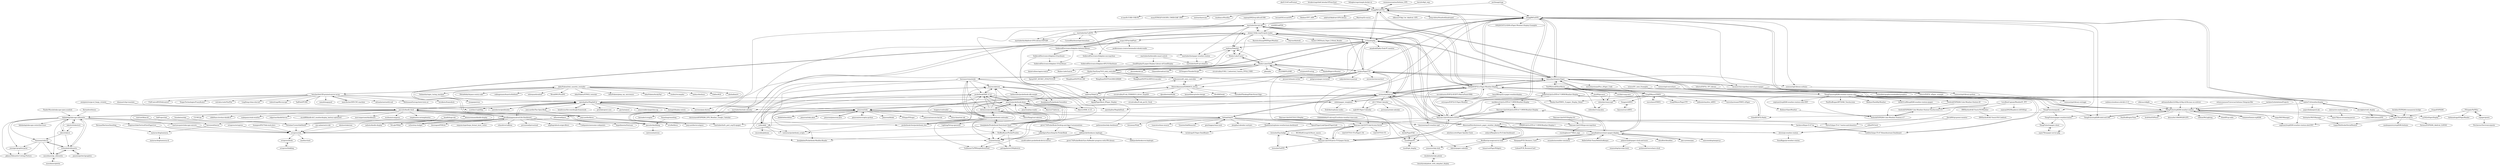 digraph G {
"moononournation/Arduino_GFX" -> "ZinggJM/GxEPD2" ["e"=1]
"octopress/octopress" -> "octopress/ink" ["e"=1]
"martymcguire/inkscape-unicorn" -> "octopress/ink" ["e"=1]
"nopnop2002/esp-idf-ssd1306" -> "martinberlin/cale-idf" ["e"=1]
"ZinggJM/GxEPD2" -> "ZinggJM/GxEPD"
"ZinggJM/GxEPD2" -> "G6EJD/ESP32-e-Paper-Weather-Display"
"ZinggJM/GxEPD2" -> "waveshareteam/e-Paper"
"ZinggJM/GxEPD2" -> "olikraus/U8g2_for_Adafruit_GFX" ["e"=1]
"ZinggJM/GxEPD2" -> "peng-zhihui/StanfordQuadruped" ["e"=1]
"ZinggJM/GxEPD2" -> "vroland/epdiy"
"ZinggJM/GxEPD2" -> "st-one/X-CUBE-USB-PD" ["e"=1]
"ZinggJM/GxEPD2" -> "wuxx/STM32F103C8T6_CMSIS-DAP_SWO" ["e"=1]
"ZinggJM/GxEPD2" -> "meirm/sharecam" ["e"=1]
"ZinggJM/GxEPD2" -> "imablanco/Parallax" ["e"=1]
"ZinggJM/GxEPD2" -> "sidoh/epaper_templates"
"ZinggJM/GxEPD2" -> "lovyan03/LovyanGFX" ["e"=1]
"ZinggJM/GxEPD2" -> "Bodmer/TFT_eSPI" ["e"=1]
"ZinggJM/GxEPD2" -> "moononournation/Arduino_GFX" ["e"=1]
"ZinggJM/GxEPD2" -> "adafruit/Adafruit-GFX-Library" ["e"=1]
"pascalw/dashbling" -> "pascalw/kindle-dash"
"pascalw/dashbling" -> "metricio/metricio" ["e"=1]
"pimoroni/inky" -> "pimoroni/inky-phat"
"pimoroni/inky" -> "fatihak/InkyPi"
"pimoroni/inky" -> "neauoire/inky-hole"
"pimoroni/inky" -> "pimoroni/pimoroni-pico" ["e"=1]
"pimoroni/inky" -> "aceinnolab/Inkycal"
"pimoroni/inky" -> "pimoroni/enviroplus-python" ["e"=1]
"pimoroni/inky" -> "pimoroni/blinkt" ["e"=1]
"pimoroni/inky" -> "PiSugar/PiSugar" ["e"=1]
"pimoroni/inky" -> "NicholasCLewis/InkShield"
"pimoroni/inky" -> "pimoroni/unicorn-hat-hd" ["e"=1]
"pimoroni/inky" -> "ofZach/inkSpace" ["e"=1]
"pimoroni/inky" -> "fablabnbg/inkscape-silhouette"
"pimoroni/inky" -> "octopress/ink"
"pimoroni/inky" -> "fetus-hina/stat.ink" ["e"=1]
"pimoroni/inky" -> "hbldh/hitherdither" ["e"=1]
"lewisxhe/GxEPD" -> "lewisxhe/Esp-badge"
"Xinyuan-LilyGO/TTGO-T-Display" -> "Xinyuan-LilyGO/T5-Ink-Screen-Series" ["e"=1]
"Xinyuan-LilyGO/TTGO-T-Display" -> "Xinyuan-LilyGO/LilyGo-T5-Epaper-Series" ["e"=1]
"aweijnitz/recipe-el_fuego_viviente" -> "pascalw/kindle-dash" ["e"=1]
"joukos/PaperTTY" -> "GregDMeyer/IT8951"
"joukos/PaperTTY" -> "picnoir/ultimate-writer" ["e"=1]
"joukos/PaperTTY" -> "aceinnolab/Inkycal"
"joukos/PaperTTY" -> "PetteriAimonen/ED060SC4_driver"
"joukos/PaperTTY" -> "soonuse/epd-library-python"
"joukos/PaperTTY" -> "vroland/epdiy"
"joukos/PaperTTY" -> "zerowriter/zerowriter1" ["e"=1]
"joukos/PaperTTY" -> "Modos-Labs/Glider"
"joukos/PaperTTY" -> "waveshareteam/e-Paper"
"joukos/PaperTTY" -> "ZinggJM/GxEPD"
"joukos/PaperTTY" -> "borzunov/remoteink"
"joukos/PaperTTY" -> "pielgrzym/paper-terminal"
"joukos/PaperTTY" -> "unkyulee/micro-journal" ["e"=1]
"joukos/PaperTTY" -> "julbouln/ice40_eink_controller"
"joukos/PaperTTY" -> "atomic14/diy-esp32-epub-reader"
"pimoroni/enviroplus-python" -> "pimoroni/inky" ["e"=1]
"PetteriAimonen/ED060SC4_driver" -> "julbouln/ice40_eink_controller"
"PetteriAimonen/ED060SC4_driver" -> "zephray/NekoCal"
"PetteriAimonen/ED060SC4_driver" -> "Oliv4945/eink"
"PetteriAimonen/ED060SC4_driver" -> "circuitvalley/E-ink_ED060SC4_driver_msp430"
"PetteriAimonen/ED060SC4_driver" -> "ThreadedThinking/EInk-Street-Sign"
"PetteriAimonen/ED060SC4_driver" -> "dqydj/PaperBack_EPaper_Display"
"PetteriAimonen/ED060SC4_driver" -> "djmuhlestein/fx2lib" ["e"=1]
"PetteriAimonen/ED060SC4_driver" -> "kennethlimcp/oshw-design"
"reZach/my-budget" -> "davidhampgonsalves/Life-Dashboard" ["e"=1]
"G6EJD/ESP32-e-Paper-Weather-Display" -> "ZinggJM/GxEPD2"
"G6EJD/ESP32-e-Paper-Weather-Display" -> "ZinggJM/GxEPD"
"G6EJD/ESP32-e-Paper-Weather-Display" -> "sidoh/epaper_templates"
"G6EJD/ESP32-e-Paper-Weather-Display" -> "vroland/epdiy"
"G6EJD/ESP32-e-Paper-Weather-Display" -> "waveshareteam/e-Paper"
"G6EJD/ESP32-e-Paper-Weather-Display" -> "Xinyuan-LilyGO/LilyGo-EPD47"
"G6EJD/ESP32-e-Paper-Weather-Display" -> "henri98/esp32-e-paper-weatherdisplay"
"G6EJD/ESP32-e-Paper-Weather-Display" -> "ThingPulse/esp8266-weather-station"
"G6EJD/ESP32-e-Paper-Weather-Display" -> "Edzelf/ESP32-Radio" ["e"=1]
"G6EJD/ESP32-e-Paper-Weather-Display" -> "ThingPulse/esp8266-weather-station-color"
"G6EJD/ESP32-e-Paper-Weather-Display" -> "lmarzen/esp32-weather-epd" ["e"=1]
"G6EJD/ESP32-e-Paper-Weather-Display" -> "martinberlin/cale-idf"
"G6EJD/ESP32-e-Paper-Weather-Display" -> "aceinnolab/Inkycal"
"G6EJD/ESP32-e-Paper-Weather-Display" -> "mrcodetastic/ESP32-HUB75-MatrixPanel-DMA" ["e"=1]
"G6EJD/ESP32-e-Paper-Weather-Display" -> "DzikuVx/LilyGo-EPD-4-7-OWM-Weather-Display"
"waveshareteam/e-Paper" -> "ZinggJM/GxEPD2"
"waveshareteam/e-Paper" -> "ZinggJM/GxEPD"
"waveshareteam/e-Paper" -> "aceinnolab/Inkycal"
"waveshareteam/e-Paper" -> "G6EJD/ESP32-e-Paper-Weather-Display"
"waveshareteam/e-Paper" -> "mcauser/micropython-waveshare-epaper" ["e"=1]
"waveshareteam/e-Paper" -> "mendhak/waveshare-epaper-display"
"waveshareteam/e-Paper" -> "TomWhitwell/SlowMovie"
"waveshareteam/e-Paper" -> "GregDMeyer/IT8951"
"waveshareteam/e-Paper" -> "vroland/epdiy"
"waveshareteam/e-Paper" -> "waveshareteam/Pico_ePaper_Code" ["e"=1]
"waveshareteam/e-Paper" -> "soonuse/epd-library-python"
"waveshareteam/e-Paper" -> "soonuse/epd-library-arduino"
"waveshareteam/e-Paper" -> "joukos/PaperTTY"
"waveshareteam/e-Paper" -> "loboris/ESP32_ePaper_example"
"waveshareteam/e-Paper" -> "caemor/epd-waveshare"
"mendhak/waveshare-epaper-display" -> "AbnormalDistributions/e_paper_weather_display"
"mendhak/waveshare-epaper-display" -> "BenRoe/rpi-magicmirror-eink"
"mendhak/waveshare-epaper-display" -> "waveshareteam/e-Paper"
"mendhak/waveshare-epaper-display" -> "aceinnolab/Inkycal"
"mendhak/waveshare-epaper-display" -> "txoof/PaperPi"
"mendhak/waveshare-epaper-display" -> "samsonmking/epaper.js"
"mendhak/waveshare-epaper-display" -> "Hanqaqa/PCB_Business_Card"
"mendhak/waveshare-epaper-display" -> "pskowronek/epaper-clock-and-more"
"mendhak/waveshare-epaper-display" -> "exuanbo/assembler-simulator" ["e"=1]
"mendhak/waveshare-epaper-display" -> "HelloGitHub-Team/HelloZooKeeper" ["e"=1]
"mendhak/waveshare-epaper-display" -> "denoflow/denoflow"
"mendhak/waveshare-epaper-display" -> "jam-systems/jam" ["e"=1]
"neauoire/inky-hole" -> "doublehelix/inky-pihole"
"davidhampgonsalves/Life-Dashboard" -> "pascalw/kindle-dash"
"davidhampgonsalves/Life-Dashboard" -> "pascalw/dashbling"
"davidhampgonsalves/Life-Dashboard" -> "speedyg0nz/MagInkCal"
"davidhampgonsalves/Life-Dashboard" -> "rberenguel/PiWrite"
"davidhampgonsalves/Life-Dashboard" -> "reZach/my-budget" ["e"=1]
"davidhampgonsalves/Life-Dashboard" -> "sequoia-hope/large_format_laser_cutter" ["e"=1]
"davidhampgonsalves/Life-Dashboard" -> "NiLuJe/FBInk" ["e"=1]
"davidhampgonsalves/Life-Dashboard" -> "rehacktive/caffeine" ["e"=1]
"davidhampgonsalves/Life-Dashboard" -> "havenweb/haven"
"davidhampgonsalves/Life-Dashboard" -> "privastead/privastead" ["e"=1]
"davidhampgonsalves/Life-Dashboard" -> "mig4ng/ublock-origin-filters" ["e"=1]
"davidhampgonsalves/Life-Dashboard" -> "Codepoints/awesome-codepoints" ["e"=1]
"davidhampgonsalves/Life-Dashboard" -> "Impedimenta/Suitcase" ["e"=1]
"dennwc/inkview" -> "pocketbook/SDK_6.3.0"
"dennwc/inkview" -> "Skeeve/SDK_6.3.0"
"dennwc/inkview" -> "ezdiy/pbjb"
"dennwc/inkview" -> "JuanJakobo/Pocketbook-Texteditor"
"dennwc/inkview" -> "kotborealis/pocketbook-sdk-sample"
"pocketbook/SDK_6.3.0" -> "Skeeve/SDK_6.3.0"
"pocketbook/SDK_6.3.0" -> "pmartin/pocketbook-demo"
"pocketbook/SDK_6.3.0" -> "JuanJakobo/Pocketbook-Miniflux-Reader"
"pocketbook/SDK_6.3.0" -> "orontee/taranis"
"pocketbook/SDK_6.3.0" -> "pocketbook-free/pocketbook_free"
"pocketbook/SDK_6.3.0" -> "dennwc/inkview"
"aceinnolab/Inkycal" -> "speedyg0nz/MagInkCal"
"aceinnolab/Inkycal" -> "waveshareteam/e-Paper"
"aceinnolab/Inkycal" -> "fatihak/InkyPi"
"aceinnolab/Inkycal" -> "txoof/PaperPi"
"aceinnolab/Inkycal" -> "joukos/PaperTTY"
"aceinnolab/Inkycal" -> "BenRoe/rpi-magicmirror-eink"
"aceinnolab/Inkycal" -> "zli117/EInk-Calendar"
"aceinnolab/Inkycal" -> "G6EJD/ESP32-e-Paper-Weather-Display"
"aceinnolab/Inkycal" -> "pimoroni/inky"
"aceinnolab/Inkycal" -> "mendhak/waveshare-epaper-display"
"aceinnolab/Inkycal" -> "speedyg0nz/MagInkDash"
"aceinnolab/Inkycal" -> "vroland/epdiy"
"aceinnolab/Inkycal" -> "sidoh/epaper_templates"
"aceinnolab/Inkycal" -> "AbnormalDistributions/e_paper_weather_display"
"aceinnolab/Inkycal" -> "mgfcf/E-Paper-Calendar"
"soonuse/epd-library-python" -> "soonuse/epd-library-wiringpi"
"BenRoe/rpi-magicmirror-eink" -> "lemariva/ePaperWidgets"
"BenRoe/rpi-magicmirror-eink" -> "dabch/epaper-calendar"
"BenRoe/rpi-magicmirror-eink" -> "neauoire/inky-hole"
"mcauser/micropython-waveshare-epaper" -> "waveshareteam/e-Paper" ["e"=1]
"mcauser/micropython-waveshare-epaper" -> "loboris/ESP32_ePaper_example" ["e"=1]
"mcauser/micropython-waveshare-epaper" -> "soonuse/epd-library-python" ["e"=1]
"henri98/esp32-e-paper-weatherdisplay" -> "cetrespeo/ESP32-E-Paper-Weather"
"larryli/u8g2_wqy" -> "ZinggJM/GxEPD2" ["e"=1]
"soonuse/epd-library-arduino" -> "soonuse/epd-library-wiringpi"
"sidoh/epaper_templates" -> "fredrike/esphome-nodes" ["e"=1]
"sidoh/epaper_templates" -> "G6EJD/ESP32-e-Paper-Weather-Display"
"sidoh/epaper_templates" -> "martinberlin/eink-calendar"
"zli117/EInk-Calendar" -> "mgfcf/E-Paper-Calendar"
"zli117/EInk-Calendar" -> "dabch/epaper-calendar"
"zli117/EInk-Calendar" -> "javierpena/eink-calendar"
"waveshare/IT8951" -> "GregDMeyer/IT8951"
"pskowronek/epaper-clock-and-more" -> "prehensile/waveshare-clock"
"pskowronek/epaper-clock-and-more" -> "emanueleg/rpi-eink-clock"
"ThingPulse/espaper-weatherstation" -> "ThingPulse/espaper-client"
"ThingPulse/espaper-weatherstation" -> "squix78/espaper-server-php"
"lewisxhe/Esp-badge" -> "lewisxhe/GxEPD"
"lewisxhe/Esp-badge" -> "Xinyuan-LilyGO/LilyGo-T5-Epaper-Series"
"lewisxhe/Esp-badge" -> "Xinyuan-LilyGO/T5-Ink-Screen-Series"
"Xinyuan-LilyGO/T5-Ink-Screen-Series" -> "Xinyuan-LilyGO/LilyGo-T5-Epaper-Series"
"Xinyuan-LilyGO/T5-Ink-Screen-Series" -> "lewisxhe/Esp-badge"
"Xinyuan-LilyGO/T5-Ink-Screen-Series" -> "LilyGO/TTGO-T5"
"Xinyuan-LilyGO/T5-Ink-Screen-Series" -> "LilyGO/TTGO-T5-ePaper1.54"
"fowlerk/ESP8266-Color-Weather-Station-Touchscreen-v15" -> "fowlerk/ESP8266-Color-Weather-Station-v17"
"fowlerk/ESP8266-Color-Weather-Station-v17" -> "fowlerk/ESP8266-Color-Weather-Station-Touchscreen-v15"
"octopress/ink" -> "octopress/feeds"
"octopress/ink" -> "imathis/clash"
"caemor/epd-waveshare" -> "embedded-graphics/embedded-graphics" ["e"=1]
"squix78/espaper-server-php" -> "ThingPulse/espaper-client"
"ThingPulse/espaper-client" -> "squix78/espaper-server-php"
"HermanMartinus/bearblog" -> "mataroa-blog/mataroa" ["e"=1]
"vroland/epdiy" -> "Xinyuan-LilyGO/LilyGo-EPD47"
"vroland/epdiy" -> "atomic14/diy-esp32-epub-reader"
"vroland/epdiy" -> "G6EJD/ESP32-e-Paper-Weather-Display"
"vroland/epdiy" -> "ZinggJM/GxEPD"
"vroland/epdiy" -> "Hanley-Yao/Zynq7010_eink_controller"
"vroland/epdiy" -> "ZinggJM/GxEPD2"
"vroland/epdiy" -> "martinberlin/cale-idf"
"vroland/epdiy" -> "PetteriAimonen/ED060SC4_driver"
"vroland/epdiy" -> "zephray/NekoCal"
"vroland/epdiy" -> "zephray/NekoInk"
"vroland/epdiy" -> "Modos-Labs/Glider"
"vroland/epdiy" -> "amadeok/Epdiy-Eink-PC-monitor"
"vroland/epdiy" -> "aceinnolab/Inkycal"
"vroland/epdiy" -> "waveshareteam/e-Paper"
"vroland/epdiy" -> "joukos/PaperTTY"
"mataroa-blog/mataroa" -> "mataroa-blog/mataroa-cli"
"GregDMeyer/IT8951" -> "waveshare/IT8951"
"GregDMeyer/IT8951" -> "Seagate/it8951"
"GregDMeyer/IT8951" -> "robweber/omni-epd"
"GregDMeyer/IT8951" -> "Hanley-Yao/IT8951_E-paper_Display_Demo"
"GregDMeyer/IT8951" -> "GregDMeyer/PaperTTY"
"GregDMeyer/IT8951" -> "julbouln/tinydrm_it8951"
"GregDMeyer/IT8951" -> "waveshareteam/IT8951-ePaper"
"TomWhitwell/SlowMovie" -> "robweber/omni-epd"
"TomWhitwell/SlowMovie" -> "jezs00/pycasso"
"TomWhitwell/SlowMovie" -> "robweber/vsmp-plus"
"TomWhitwell/SlowMovie" -> "GregDMeyer/IT8951"
"TomWhitwell/SlowMovie" -> "rec0de/vsmp-zero"
"TomWhitwell/SlowMovie" -> "waveshareteam/e-Paper"
"joeycastillo/The-Open-Book" -> "joeycastillo/libros" ["e"=1]
"huangwei9527/Ink-wash-docs" -> "octopress/ink" ["e"=1]
"haimgel/display-switch" -> "speedyg0nz/MagInkCal" ["e"=1]
"Mair/esp32-course" -> "martinberlin/cale-idf" ["e"=1]
"martinberlin/cale-idf" -> "martinberlin/CalEPD"
"martinberlin/cale-idf" -> "martinberlin/epaper-weather-station"
"martinberlin/cale-idf" -> "martinberlin/eink-calendar"
"martinberlin/cale-idf" -> "martinberlin/lv_port_esp32-epaper"
"martinberlin/cale-idf" -> "loboris/ESP32_ePaper_example"
"martinberlin/cale-idf" -> "zephray/NekoInk"
"martinberlin/cale-idf" -> "martinberlin/Adafruit-GFX-Library-ESP-IDF"
"martinberlin/cale-idf" -> "atomic14/diy-esp32-epub-reader"
"ezdiy/pbjb" -> "dennwc/inkview"
"ezdiy/pbjb" -> "pocketbook/SDK_6.3.0"
"ezdiy/pbjb" -> "orontee/taranis"
"ezdiy/pbjb" -> "Loriowar/pocketbook_scripts"
"ezdiy/pbjb" -> "imustafin/pbdoom"
"borzunov/remoteink" -> "pmartin/pocketbook-demo"
"borzunov/remoteink" -> "dennwc/inkview"
"borzunov/remoteink" -> "orontee/taranis"
"borzunov/remoteink" -> "blchinezu/pocketbook-coolreader"
"borzunov/remoteink" -> "Loriowar/pocketbook_scripts"
"borzunov/remoteink" -> "pocketbook-free/pocketbook_free"
"borzunov/remoteink" -> "pocketbook/SDK_6.3.0"
"borzunov/remoteink" -> "blchinezu/pocketbook-sdk"
"borzunov/remoteink" -> "ezdiy/pbjb"
"JuanJakobo/Pocketbook-Nextcloud-Client" -> "dennwc/inkview"
"JuanJakobo/Pocketbook-Nextcloud-Client" -> "pmartin/pocketbook-demo"
"JuanJakobo/Pocketbook-Nextcloud-Client" -> "pocketbook/SDK_6.3.0"
"JuanJakobo/Pocketbook-Nextcloud-Client" -> "blchinezu/pocketbook-sdk"
"JuanJakobo/Pocketbook-Nextcloud-Client" -> "orontee/taranis"
"JuanJakobo/Pocketbook-Nextcloud-Client" -> "blchinezu/pocketbook-coolreader"
"JuanJakobo/Pocketbook-Nextcloud-Client" -> "SteffenBauer/PocketPuzzles"
"JuanJakobo/Pocketbook-Nextcloud-Client" -> "Loriowar/pocketbook_scripts"
"JuanJakobo/Pocketbook-Nextcloud-Client" -> "mikedigriz/Syncthing-for-PocketBook"
"David00/rpi-power-monitor" -> "elewin/pi-weather-station" ["e"=1]
"David00/rpi-power-monitor" -> "AbnormalDistributions/e_paper_weather_display" ["e"=1]
"akof1314/CoolFormat" -> "ZinggJM/GxEPD2" ["e"=1]
"inkcut/inkcut" -> "fablabnbg/inkscape-silhouette"
"inkcut/inkcut" -> "vishnubob/silhouette"
"inkcut/inkcut" -> "Timmmm/robocut"
"AbnormalDistributions/e_paper_weather_display" -> "mendhak/waveshare-epaper-display"
"AbnormalDistributions/e_paper_weather_display" -> "alexthescott/ePaper-Spotify-Clock"
"AbnormalDistributions/e_paper_weather_display" -> "zoharsf/Raspberry-Pi-E-Ink-Dashboard"
"AbnormalDistributions/e_paper_weather_display" -> "elewin/pi-weather-station"
"AbnormalDistributions/e_paper_weather_display" -> "aceinnolab/Inkycal"
"AbnormalDistributions/e_paper_weather_display" -> "BenRoe/rpi-magicmirror-eink"
"SteffenBauer/PocketPuzzles" -> "orontee/taranis"
"SteffenBauer/PocketPuzzles" -> "gottagofaster236/pbtetris"
"SteffenBauer/PocketPuzzles" -> "JuanJakobo/Pocketbook-Miniflux-Reader"
"SteffenBauer/PocketPuzzles" -> "pmartin/pocketbook-demo"
"beckdac/ESP8266-transparent-bridge" -> "squix78/esp8266-projects" ["e"=1]
"elewin/pi-weather-station" -> "SeanRiggs/pi-weather-station"
"elewin/pi-weather-station" -> "AbnormalDistributions/e_paper_weather_display"
"martinberlin/eink-calendar" -> "doctormord/ESP8266_EPD_Weather_Google_Calendar"
"martinberlin/CalEPD" -> "martinberlin/cale-idf"
"martinberlin/CalEPD" -> "martinberlin/Adafruit-GFX-Library-ESP-IDF"
"martinberlin/CalEPD" -> "martinberlin/lv_port_esp32-epaper"
"martinberlin/CalEPD" -> "martinberlin/epaper-weather-station"
"martinberlin/CalEPD" -> "CursedHardware/epd-datasheet" ["e"=1]
"knadh/hugo-ink" -> "NicholasCLewis/InkShield" ["e"=1]
"knadh/hugo-ink" -> "octopress/ink" ["e"=1]
"Xinyuan-LilyGO/LilyGo-T5-Epaper-Series" -> "Xinyuan-LilyGO/T5-Ink-Screen-Series"
"Xinyuan-LilyGO/LilyGo-T5-Epaper-Series" -> "lewisxhe/Esp-badge"
"Xinyuan-LilyGO/LilyGo-T5-Epaper-Series" -> "Xinyuan-LilyGO/LilyGo-EPD47"
"Xinyuan-LilyGO/LilyGo-T5-Epaper-Series" -> "Xinyuan-LilyGO/LilyGo-EPD-4-7-OWM-Weather-Display"
"Xinyuan-LilyGO/LilyGo-T5-Epaper-Series" -> "lewisxhe/GxEPD"
"dennisreimann/kindle-display" -> "naltatis/kindle-display"
"SolderedElectronics/Inkplate-6-hardware" -> "SolderedElectronics/Inkplate-Arduino-library"
"SolderedElectronics/Inkplate-6-hardware" -> "SolderedElectronics/Inkplate-10-hardware"
"SolderedElectronics/Inkplate-6-hardware" -> "dqydj/PaperBack_EPaper_Display"
"tardate/LittleArduinoProjects" -> "ThingPulse/esp8266-weather-station" ["e"=1]
"SolderedElectronics/Inkplate-Arduino-library" -> "SolderedElectronics/Inkplate-6-hardware"
"SolderedElectronics/Inkplate-Arduino-library" -> "SolderedElectronics/Inkplate-micropython"
"SolderedElectronics/Inkplate-Arduino-library" -> "turgu1/EPub-InkPlate"
"SolderedElectronics/Inkplate-Arduino-library" -> "SolderedElectronics/Inkplate-10-hardware"
"NicholasCLewis/InkShield" -> "octopress/ink"
"SolderedElectronics/Inkplate-micropython" -> "SolderedElectronics/Inkplate-6PLUS-Hardware"
"Eddddddddy/E-ink-esp32-arduino-weather-time-note" -> "Xinyuan-LilyGO/T5-Ink-Screen-Series" ["e"=1]
"HWHardsoft/AZ-Touch-Pi0-Weather" -> "HWHardsoft/AZ-Touch-Pi0-Codelock"
"vishnubob/silhouette" -> "mossblaser/py_silhouette"
"vishnubob/silhouette" -> "Timmmm/robocut"
"vishnubob/silhouette" -> "pmonta/gerber2graphtec"
"vishnubob/silhouette" -> "fablabnbg/inkscape-silhouette"
"mossblaser/plottie" -> "mossblaser/py_silhouette"
"Seagate/it8951" -> "faassen/rust-it8951"
"Bodmer/OpenWeather" -> "fowlerk/ESP8266-Color-Weather-Station-v17" ["e"=1]
"octopress/linkblog" -> "octopress/feeds"
"octopress/feeds" -> "octopress/linkblog"
"rand-net/khan-dl" -> "havenweb/haven" ["e"=1]
"jam-systems/jam" -> "mendhak/waveshare-epaper-display" ["e"=1]
"foundation/inky" -> "NicholasCLewis/InkShield" ["e"=1]
"pimoroni/pimoroni-pico" -> "pimoroni/inky" ["e"=1]
"InkProject/ink" -> "NicholasCLewis/InkShield" ["e"=1]
"ofZach/inkSpace" -> "NicholasCLewis/InkShield" ["e"=1]
"ofZach/inkSpace" -> "octopress/ink" ["e"=1]
"nodemcu/nodemcu-devkit-v1.0" -> "ThingPulse/esp8266-weather-station" ["e"=1]
"txoof/epd_display" -> "txoof/PaperPi"
"0xdanelia/regex_turing_machine" -> "lynnpepin/reso"
"HelloGitHub-Team/HelloZooKeeper" -> "mendhak/waveshare-epaper-display" ["e"=1]
"pascalw/kindle-dash" -> "pascalw/dashbling"
"pascalw/kindle-dash" -> "davidhampgonsalves/Life-Dashboard"
"pascalw/kindle-dash" -> "speedyg0nz/MagInkCal"
"pascalw/kindle-dash" -> "sibbl/hass-lovelace-kindle-4" ["e"=1]
"pascalw/kindle-dash" -> "havenweb/haven"
"pascalw/kindle-dash" -> "makepanic/eink-weather"
"pascalw/kindle-dash" -> "edgartaor/kindleServer"
"pascalw/kindle-dash" -> "nicoh88/kindle-kt3_weatherdisplay_battery-optimized" ["e"=1]
"pascalw/kindle-dash" -> "aceinnolab/Inkycal"
"pascalw/kindle-dash" -> "meri-imperiumi/dashboard"
"pascalw/kindle-dash" -> "eschluntz/compress" ["e"=1]
"pascalw/kindle-dash" -> "simplenetes-io/simplenetes" ["e"=1]
"pascalw/kindle-dash" -> "dennisreimann/kindle-display"
"pascalw/kindle-dash" -> "NiLuJe/FBInk" ["e"=1]
"pascalw/kindle-dash" -> "CZ-NIC/pz" ["e"=1]
"PiSupply/PaPiRus" -> "repaper/gratis"
"PiSupply/PaPiRus" -> "kirkmadraga/EPaperReader"
"PiSupply/PaPiRus" -> "yy502/ePaperDisplay"
"olikraus/u8glib" -> "ThingPulse/esp8266-weather-station" ["e"=1]
"breakstring/eInkCalendarOfToxicSoul" -> "ZinggJM/GxEPD2" ["e"=1]
"squix78/esp8266-projects" -> "ThingPulse/esp8266-weather-station-color"
"squix78/esp8266-projects" -> "ThingPulse/esp8266-weather-station"
"squix78/esp8266-projects" -> "tzapu/WebSocketSerialMonitor"
"squix78/esp8266-projects" -> "neptune2/esp8266-weather-station-oled-DST"
"squix78/esp8266-projects" -> "sandeepmistry/esp8266-Arduino" ["e"=1]
"squix78/esp8266-projects" -> "Sermus/ESP8266_Adafruit_ILI9341" ["e"=1]
"felixgborrego/simple-docker-ui" -> "ZinggJM/GxEPD2" ["e"=1]
"PanderMusubi/inkscape-open-symbols" -> "fablabnbg/inkscape-silhouette" ["e"=1]
"dekuNukem/bob_cassette_rewinder" -> "dekuNukem/STM32_tutorials" ["e"=1]
"dekuNukem/bob_cassette_rewinder" -> "dekuNukem/pimp_my_microwave"
"dekuNukem/bob_cassette_rewinder" -> "dekuNukem/duckyPad" ["e"=1]
"dekuNukem/bob_cassette_rewinder" -> "bencbartlett/3D-printed-mirror-array"
"dekuNukem/bob_cassette_rewinder" -> "nuvious/pam-duress" ["e"=1]
"dekuNukem/bob_cassette_rewinder" -> "rexdex/recompiler" ["e"=1]
"dekuNukem/bob_cassette_rewinder" -> "haileys/doslinux" ["e"=1]
"dekuNukem/bob_cassette_rewinder" -> "Zekfoo/AGZ" ["e"=1]
"dekuNukem/bob_cassette_rewinder" -> "alexhallam/tv" ["e"=1]
"dekuNukem/bob_cassette_rewinder" -> "H4ckd4ddy/bypass-sentry-safe" ["e"=1]
"dekuNukem/bob_cassette_rewinder" -> "robhagemans/hoard-of-bitfonts" ["e"=1]
"dekuNukem/bob_cassette_rewinder" -> "whitequark/unfork" ["e"=1]
"dekuNukem/bob_cassette_rewinder" -> "speedyg0nz/MagInkCal"
"dekuNukem/bob_cassette_rewinder" -> "Wren6991/PicoDVI" ["e"=1]
"dekuNukem/bob_cassette_rewinder" -> "0xdanelia/regex_turing_machine"
"turgu1/EPub-InkPlate" -> "atomic14/diy-esp32-epub-reader"
"turgu1/EPub-InkPlate" -> "SolderedElectronics/Inkplate-Arduino-library"
"turgu1/EPub-InkPlate" -> "jackbrennan-creator/minimalist-ebook-reader"
"turgu1/EPub-InkPlate" -> "SolderedElectronics/Inkplate-micropython"
"Xinyuan-LilyGO/LilyGo-EPD47" -> "Xinyuan-LilyGO/LilyGo-EPD-4-7-OWM-Weather-Display"
"Xinyuan-LilyGO/LilyGo-EPD47" -> "Xinyuan-LilyGO/LilyGo-T5-Epaper-Series"
"Xinyuan-LilyGO/LilyGo-EPD47" -> "vroland/epdiy"
"Xinyuan-LilyGO/LilyGo-EPD47" -> "markbirss/LilyGo-EPD-4-7-OWM-Weather-Display"
"Xinyuan-LilyGO/LilyGo-EPD47" -> "DzikuVx/LilyGo-EPD-4-7-OWM-Weather-Display"
"Xinyuan-LilyGO/LilyGo-EPD47" -> "xlyric/Lilygo-T5-4.7-meteo-and-domoticz-"
"Xinyuan-LilyGO/LilyGo-EPD47" -> "G6EJD/LilyGo-EPD-4-7-OWM-Weather-Display-1"
"Xinyuan-LilyGO/LilyGo-EPD47" -> "Xinyuan-LilyGO/lilygo-micropython"
"Xinyuan-LilyGO/LilyGo-EPD47" -> "martinberlin/lv_port_esp32-epaper"
"Xinyuan-LilyGO/LilyGo-EPD47" -> "hacksics/lilygo-t5-47-ha"
"Xinyuan-LilyGO/LilyGo-EPD47" -> "atomic14/diy-esp32-epub-reader"
"Xinyuan-LilyGO/LilyGo-EPD47" -> "G6EJD/ESP32-e-Paper-Weather-Display"
"Xinyuan-LilyGO/LilyGo-EPD47" -> "ZinggJM/GxEPD"
"Xinyuan-LilyGO/LilyGo-EPD47" -> "martinberlin/cale-idf"
"Xinyuan-LilyGO/LilyGo-EPD47" -> "Xinyuan-LilyGO/T5-Ink-Screen-Series"
"maxvfischer/DIY-CNC-machine" -> "bencbartlett/3D-printed-mirror-array" ["e"=1]
"havenweb/haven" -> "mataroa-blog/mataroa"
"hacksics/lilygo-t5-47-ha" -> "CybDis/Lilygo-T5-47-HomeAssistant-Dashboard"
"n0bel/PiClock" -> "elewin/pi-weather-station" ["e"=1]
"zephray/NekoInk" -> "Modos-Labs/Caster"
"zephray/NekoInk" -> "martinberlin/epaper-weather-station"
"zephray/NekoInk" -> "martinberlin/H-spi-adapters"
"Xinyuan-LilyGO/LilyGo-EPD-4-7-OWM-Weather-Display" -> "markbirss/LilyGo-EPD-4-7-OWM-Weather-Display"
"Xinyuan-LilyGO/LilyGo-EPD-4-7-OWM-Weather-Display" -> "Xinyuan-LilyGO/LilyGo-EPD47"
"DzikuVx/LilyGo-EPD-4-7-OWM-Weather-Display" -> "CybDis/Lilygo-T5-47-HomeAssistant-Dashboard"
"DzikuVx/LilyGo-EPD-4-7-OWM-Weather-Display" -> "xlyric/Lilygo-T5-4.7-meteo-and-domoticz-"
"DzikuVx/LilyGo-EPD-4-7-OWM-Weather-Display" -> "markbirss/LilyGo-EPD-4-7-OWM-Weather-Display"
"Timmmm/robocut" -> "mossblaser/py_silhouette"
"Timmmm/robocut" -> "vishnubob/silhouette"
"Timmmm/robocut" -> "pklaus/Silhouette-Cutting-Plotters"
"Timmmm/robocut" -> "jnweiger/graphtecprint"
"blchinezu/pocketbook-coolreader" -> "blchinezu/pocketbook-sdk"
"blchinezu/pocketbook-coolreader" -> "pmartin/pocketbook-demo"
"blchinezu/pocketbook-coolreader" -> "Lighting/Setup-openwith"
"blchinezu/pocketbook-coolreader" -> "pocketbook-free/pocketbook_free"
"blchinezu/pocketbook-coolreader" -> "borzunov/remoteink"
"blchinezu/pocketbook-coolreader" -> "SteffenBauer/PocketPuzzles"
"blchinezu/pocketbook-coolreader" -> "JuanJakobo/Pocketbook-Nextcloud-Client"
"blchinezu/pocketbook-coolreader" -> "ezdiy/pbjb"
"blchinezu/pocketbook-coolreader" -> "dennwc/inkview"
"blchinezu/pocketbook-coolreader" -> "pocketbook/SDK_6.3.0"
"blchinezu/pocketbook-coolreader" -> "GuillaumeTz/PBSimpleNewsFeed"
"markbirss/LilyGo-EPD-4-7-OWM-Weather-Display" -> "Xinyuan-LilyGO/LilyGo-EPD-4-7-OWM-Weather-Display"
"robweber/omni-epd" -> "robweber/vsmp-plus"
"faassen/rust-it8951" -> "Seagate/it8951"
"jnweiger/graphtecprint" -> "pklaus/Silhouette-Cutting-Plotters"
"bencbartlett/3D-printed-mirror-array" -> "maxvfischer/DIY-CNC-machine" ["e"=1]
"bencbartlett/3D-printed-mirror-array" -> "dekuNukem/bob_cassette_rewinder"
"bencbartlett/3D-printed-mirror-array" -> "adrianlarion/useful-sed" ["e"=1]
"bencbartlett/3D-printed-mirror-array" -> "speedyg0nz/MagInkCal"
"bencbartlett/3D-printed-mirror-array" -> "joewdavies/geoblender" ["e"=1]
"bencbartlett/3D-printed-mirror-array" -> "BoltzmannEntropy/interviews.ai" ["e"=1]
"bencbartlett/3D-printed-mirror-array" -> "brickbots/framedeck" ["e"=1]
"bencbartlett/3D-printed-mirror-array" -> "FullControlXYZ/fullcontrol" ["e"=1]
"bencbartlett/3D-printed-mirror-array" -> "scottbez1/splitflap" ["e"=1]
"bencbartlett/3D-printed-mirror-array" -> "TengerTechnologies/Fuzzyficator" ["e"=1]
"bencbartlett/3D-printed-mirror-array" -> "red-data-tools/YouPlot" ["e"=1]
"bencbartlett/3D-printed-mirror-array" -> "LingDong-/shan-shui-inf" ["e"=1]
"bencbartlett/3D-printed-mirror-array" -> "tobetz/LegoMicroscope" ["e"=1]
"bencbartlett/3D-printed-mirror-array" -> "TadPath/PUMA" ["e"=1]
"bencbartlett/3D-printed-mirror-array" -> "samyk/magspoof" ["e"=1]
"Modos-Labs/Glider" -> "Modos-Labs/Caster"
"Modos-Labs/Glider" -> "vroland/epdiy"
"Modos-Labs/Glider" -> "joukos/PaperTTY"
"Modos-Labs/Glider" -> "Hanley-Yao/Zynq7010_eink_controller"
"Modos-Labs/Glider" -> "piku/piku" ["e"=1]
"Modos-Labs/Glider" -> "PiLiDAR/PiLiDAR" ["e"=1]
"Modos-Labs/Glider" -> "zephray/NekoInk"
"Modos-Labs/Glider" -> "ericjenott/Evertop" ["e"=1]
"Modos-Labs/Glider" -> "Modos-Labs/Lancer"
"Modos-Labs/Glider" -> "RamboRogers/rfhunter" ["e"=1]
"Modos-Labs/Glider" -> "alessiodm/drl-zh" ["e"=1]
"Modos-Labs/Glider" -> "Glimesh/broadcast-box" ["e"=1]
"Modos-Labs/Glider" -> "EEVengers/ThunderScope" ["e"=1]
"Modos-Labs/Glider" -> "circuitvalley/USB_C_Industrial_Camera_FPGA_USB3" ["e"=1]
"Modos-Labs/Glider" -> "julbouln/ice40_eink_controller"
"lmarzen/esp32-weather-epd" -> "G6EJD/ESP32-e-Paper-Weather-Display" ["e"=1]
"Hanqaqa/PCB_Business_Card" -> "Loboat/PCB_BusinessCard"
"Hanley-Yao/Zynq7010_eink_controller" -> "Spray0/SP_DEVKIT_ZYNQ7010-20" ["e"=1]
"Hanley-Yao/Zynq7010_eink_controller" -> "zephray/NekoInk"
"Hanley-Yao/Zynq7010_eink_controller" -> "vroland/epdiy"
"Hanley-Yao/Zynq7010_eink_controller" -> "Hanley-Yao/IT8951_E-paper_Display_Demo"
"Hanley-Yao/Zynq7010_eink_controller" -> "julbouln/ice40_eink_controller"
"Hanley-Yao/Zynq7010_eink_controller" -> "WangXuan95/FPGA-CAN" ["e"=1]
"Hanley-Yao/Zynq7010_eink_controller" -> "WangXuan95/FPGA-DDR-SDRAM" ["e"=1]
"Hanley-Yao/Zynq7010_eink_controller" -> "WangXuan95/FPGA-MPEG2-encoder" ["e"=1]
"wemos/D1_mini_Examples" -> "ThingPulse/esp8266-weather-station-color" ["e"=1]
"hendricius/the-sourdough-framework" -> "speedyg0nz/MagInkCal" ["e"=1]
"joeycastillo/libros" -> "nvts8a/libros"
"joeycastillo/libros" -> "joeycastillo/circuitpyui"
"joeycastillo/libros" -> "atomic14/diy-esp32-epub-reader"
"inkstitch/inkstitch" -> "inkcut/inkcut" ["e"=1]
"inkstitch/inkstitch" -> "fablabnbg/inkscape-silhouette" ["e"=1]
"homieiot/homie-esp8266" -> "ThingPulse/esp8266-weather-station" ["e"=1]
"ThingPulse/esp8266-oled-ssd1306" -> "ThingPulse/esp8266-weather-station" ["e"=1]
"one-aalam/astro-ink" -> "octopress/ink" ["e"=1]
"atomic14/diy-esp32-epub-reader" -> "turgu1/EPub-InkPlate"
"atomic14/diy-esp32-epub-reader" -> "martinberlin/lv_port_esp32-epaper"
"atomic14/diy-esp32-epub-reader" -> "martinberlin/cale-idf"
"atomic14/diy-esp32-epub-reader" -> "vroland/epdiy"
"atomic14/diy-esp32-epub-reader" -> "Sarah-C/M5Stack_Paper_E-Book_Reader" ["e"=1]
"atomic14/diy-esp32-epub-reader" -> "joeycastillo/libros"
"atomic14/diy-esp32-epub-reader" -> "Xinyuan-LilyGO/LilyGo-EPD47"
"atomic14/diy-esp32-epub-reader" -> "Bastelschlumpf/M5PaperWeather" ["e"=1]
"atomic14/diy-esp32-epub-reader" -> "Dejvino/lilybook"
"atomic14/diy-esp32-epub-reader" -> "Modos-Labs/Caster"
"atomic14/diy-esp32-epub-reader" -> "zephray/NekoInk"
"speedyg0nz/MagInkCal" -> "aceinnolab/Inkycal"
"speedyg0nz/MagInkCal" -> "speedyg0nz/MagInkDash"
"speedyg0nz/MagInkCal" -> "pascalw/kindle-dash"
"speedyg0nz/MagInkCal" -> "davidhampgonsalves/Life-Dashboard"
"speedyg0nz/MagInkCal" -> "hendricius/the-sourdough-framework" ["e"=1]
"speedyg0nz/MagInkCal" -> "nuvious/pam-duress" ["e"=1]
"speedyg0nz/MagInkCal" -> "pimoroni/inky"
"speedyg0nz/MagInkCal" -> "joeycastillo/The-Open-Book" ["e"=1]
"speedyg0nz/MagInkCal" -> "joewdavies/geoblender" ["e"=1]
"speedyg0nz/MagInkCal" -> "Modos-Labs/Glider"
"speedyg0nz/MagInkCal" -> "scottbez1/splitflap" ["e"=1]
"speedyg0nz/MagInkCal" -> "gristlabs/grist-core" ["e"=1]
"speedyg0nz/MagInkCal" -> "haimgel/display-switch" ["e"=1]
"speedyg0nz/MagInkCal" -> "jpochyla/psst" ["e"=1]
"speedyg0nz/MagInkCal" -> "jonaswinkler/paperless-ng" ["e"=1]
"ThingPulse/esp8266-weather-station" -> "ThingPulse/esp8266-weather-station-color"
"ThingPulse/esp8266-weather-station" -> "ThingPulse/esp8266-oled-ssd1306" ["e"=1]
"ThingPulse/esp8266-weather-station" -> "squix78/esp8266-projects"
"ThingPulse/esp8266-weather-station" -> "neptune2/esp8266-weather-station-oled-DST"
"ThingPulse/esp8266-weather-station" -> "homieiot/homie-esp8266" ["e"=1]
"ThingPulse/esp8266-weather-station" -> "squix78/json-streaming-parser"
"ThingPulse/esp8266-weather-station" -> "tzapu/WiFiManager" ["e"=1]
"ThingPulse/esp8266-weather-station" -> "G6EJD/ESP32-e-Paper-Weather-Display"
"ThingPulse/esp8266-weather-station" -> "PaulStoffregen/Time" ["e"=1]
"ThingPulse/esp8266-weather-station" -> "4refr0nt/ESPlorer" ["e"=1]
"ThingPulse/esp8266-weather-station" -> "kitesurfer1404/WS2812FX" ["e"=1]
"ThingPulse/esp8266-weather-station" -> "toblum/McLighting" ["e"=1]
"ThingPulse/esp8266-weather-station" -> "Edzelf/ESP32-Radio" ["e"=1]
"ThingPulse/esp8266-weather-station" -> "ThingPulse/espaper-weatherstation"
"ThingPulse/esp8266-weather-station" -> "Edzelf/Esp-radio" ["e"=1]
"Xinyuan-LilyGO/lilygo-micropython" -> "russhughes/st7789s3_mpy" ["e"=1]
"Xinyuan-LilyGO/lilygo-micropython" -> "Xinyuan-LilyGO/LilyGo-EPD-4-7-OWM-Weather-Display"
"blchinezu/pocketbook-sdk" -> "pmartin/pocketbook-demo"
"blchinezu/pocketbook-sdk" -> "OliverHaag/rust-inkview"
"blchinezu/pocketbook-sdk" -> "dennwc/inkview"
"blchinezu/pocketbook-sdk" -> "blchinezu/pocketbook-coolreader"
"blchinezu/pocketbook-sdk" -> "pocketbook-free/pocketbook_free"
"blchinezu/pocketbook-sdk" -> "pocketbook/SDK_6.3.0"
"WCHSoftGroup/ch34xser_macos" -> "Xinyuan-LilyGO/LilyGo-T5-Epaper-Series"
"CybDis/Lilygo-T5-47-HomeAssistant-Dashboard" -> "hacksics/lilygo-t5-47-ha"
"CybDis/Lilygo-T5-47-HomeAssistant-Dashboard" -> "DzikuVx/LilyGo-EPD-4-7-OWM-Weather-Display"
"Modos-Labs/Caster" -> "zephray/NekoInk"
"Modos-Labs/Caster" -> "Modos-Labs/Glider"
"Modos-Labs/Caster" -> "Modos-Labs/Lancer"
"txoof/PaperPi" -> "txoof/epd_display"
"kwardynski/pihole_with_inkyphat_display" -> "doublehelix/inky-pihole"
"doublehelix/inky-pihole" -> "kwardynski/pihole_with_inkyphat_display"
"OpenEPaperLink/OpenEPaperLink" -> "vroland/epdiy" ["e"=1]
"Smashing/smashing" -> "pascalw/dashbling" ["e"=1]
"elanmart/cbp-translate" -> "pascalw/kindle-dash" ["e"=1]
"Xinyuan-LilyGO/T-Display-S3" -> "Xinyuan-LilyGO/lilygo-micropython" ["e"=1]
"javl/image2cpp" -> "ZinggJM/GxEPD" ["e"=1]
"javl/image2cpp" -> "ZinggJM/GxEPD2" ["e"=1]
"jezs00/pycasso" -> "robweber/omni-epd"
"davidgfnet/wifi_display" -> "andrei7c4/weatherdisplay"
"davidgfnet/wifi_display" -> "yy502/ePaperDisplay"
"davidgfnet/wifi_display" -> "sabas1080/LibraryEPD"
"Madelena/esphome-weatherman-dashboard" -> "techdregs/E-Paper-DashBoard" ["e"=1]
"kentaylor/WiFiManager" -> "tzapu/WebSocketSerialMonitor" ["e"=1]
"martinberlin/epaper-weather-station" -> "martinberlin/H-spi-adapters"
"GoodDisplay/E-paper-Display-Library-of-GoodDisplay" -> "daniel-zilinec/agora-watch"
"zephray/NekoCal" -> "PetteriAimonen/ED060SC4_driver"
"zephray/NekoCal" -> "dqydj/PaperBack_EPaper_Display"
"zephray/NekoCal" -> "julbouln/ice40_eink_controller"
"kotborealis/pocketbook-sdk-sample" -> "JuanJakobo/Pocketbook-Texteditor"
"andrei7c4/weatherdisplay" -> "davidgfnet/wifi_display"
"andrei7c4/weatherdisplay" -> "ThingPulse/esp8266-weather-station-color"
"andrei7c4/weatherdisplay" -> "ZinggJM/GxEPD"
"andrei7c4/weatherdisplay" -> "ThingPulse/esp8266-weather-station"
"andrei7c4/weatherdisplay" -> "paperdink/paperd.ink"
"adrianmihalko/ch340g-ch34g-ch34x-mac-os-x-driver" -> "ThingPulse/esp8266-weather-station" ["e"=1]
"skishore/inkstone" -> "octopress/ink" ["e"=1]
"witnessmenow/Universal-Arduino-Telegram-Bot" -> "ThingPulse/esp8266-weather-station" ["e"=1]
"ckilb/pocketbooksync.koplugin" -> "jjrrw174/PocketBook-Desktop-and-App-Customizations"
"ckilb/pocketbooksync.koplugin" -> "orontee/taranis"
"ckilb/pocketbooksync.koplugin" -> "ckilb/pocketbookcover.koplugin"
"ckilb/pocketbooksync.koplugin" -> "zisoft/calibre-pocketbook-device-driver"
"ckilb/pocketbooksync.koplugin" -> "jjrrw174/PocketBook-Sync-KoReader-progress-with-PB-Library"
"jjrrw174/PocketBook-Desktop-and-App-Customizations" -> "ckilb/pocketbooksync.koplugin"
"jjrrw174/PocketBook-Desktop-and-App-Customizations" -> "mikedigriz/Syncthing-for-PocketBook"
"pmartin/pocketbook-demo" -> "blchinezu/pocketbook-sdk"
"pmartin/pocketbook-demo" -> "pocketbook/SDK_6.3.0"
"pmartin/pocketbook-demo" -> "orontee/taranis"
"pmartin/pocketbook-demo" -> "dennwc/inkview"
"pmartin/pocketbook-demo" -> "Loriowar/pocketbook_scripts"
"pmartin/pocketbook-demo" -> "Skeeve/SDK_6.3.0"
"pmartin/pocketbook-demo" -> "pmartin/plop-reader"
"pmartin/pocketbook-demo" -> "JuanJakobo/Pocketbook-Miniflux-Reader"
"pmartin/pocketbook-demo" -> "SteffenBauer/PocketPuzzles"
"pmartin/pocketbook-demo" -> "Alastor27/pbterm"
"orontee/taranis" -> "gottagofaster236/pbtetris"
"orontee/taranis" -> "GuillaumeTz/PBSimpleNewsFeed"
"buggins/coolreader" -> "koreader/crengine"
"buggins/coolreader" -> "blchinezu/pocketbook-coolreader"
"martinberlin/bistable-smart-switch" -> "martinberlin/H-spi-adapters"
"martinberlin/bistable-smart-switch" -> "GoodDisplay/E-paper-Display-Library-of-GoodDisplay"
"ThingPulse/esp8266-weather-station-color" -> "ThingPulse/esp8266-weather-station"
"ThingPulse/esp8266-weather-station-color" -> "squix78/esp8266-projects"
"ThingPulse/esp8266-weather-station-color" -> "Bodmer/OpenWeather" ["e"=1]
"ThingPulse/esp8266-weather-station-color" -> "neptune2/esp8266-weather-station-oled-DST"
"ThingPulse/esp8266-weather-station-color" -> "fowlerk/ESP8266-Color-Weather-Station-v8"
"ThingPulse/esp8266-weather-station-color" -> "neptune2/esp8266-weather-station-color-DST"
"ThingPulse/esp8266-weather-station-color" -> "PaulStoffregen/XPT2046_Touchscreen" ["e"=1]
"ThingPulse/esp8266-weather-station-color" -> "ThingPulse/minigrafx"
"ThingPulse/esp8266-weather-station-color" -> "Bodmer/DarkSkyWeather" ["e"=1]
"ThingPulse/esp8266-weather-station-color" -> "fowlerk/ESP8266-Color-Weather-Station-v17"
"ThingPulse/esp8266-weather-station-color" -> "G6EJD/ESP32-e-Paper-Weather-Display"
"ThingPulse/esp8266-weather-station-color" -> "ThingPulse/esp8266-oled-ssd1306" ["e"=1]
"ThingPulse/esp8266-weather-station-color" -> "andrei7c4/weatherdisplay"
"ThingPulse/esp8266-weather-station-color" -> "fowlerk/ESP8266-Color-Weather-Station-Touchscreen-v15"
"ThingPulse/esp8266-weather-station-color" -> "duck531a98/esp8266-weather-station-epaper" ["e"=1]
"xingstarx/InkeVerticalViewPagerLive" -> "octopress/ink" ["e"=1]
"LoveBootCaptain/WeatherPi_TFT" -> "HWHardsoft/AZ-Touch-Pi0-Weather"
"LoveBootCaptain/WeatherPi_TFT" -> "fowlerk/ESP8266-Color-Weather-Station-Touchscreen-v15"
"LoveBootCaptain/WeatherPi_TFT" -> "nopnop2002/Raspberry-ili9340spi"
"pmonta/gerber2graphtec" -> "vishnubob/silhouette"
"repaper/gratis" -> "PiSupply/PaPiRus"
"repaper/gratis" -> "Percheron-Electronics/gratis"
"fowlerk/ESP8266-Color-Weather-Station-v8" -> "fowlerk/ESP8266-Color-Weather-Station-Touchscreen-v15"
"fowlerk/ESP8266-Color-Weather-Station-v8" -> "fowlerk/ESP8266-Color-Weather-Station-v17"
"mikedigriz/Syncthing-for-PocketBook" -> "GuillaumeTz/PBSimpleNewsFeed"
"PiLiDAR/PiLiDAR" -> "Modos-Labs/Glider" ["e"=1]
"fatihak/InkyPi" -> "txoof/PaperPi"
"fatihak/InkyPi" -> "pimoroni/inky"
"fatihak/InkyPi" -> "aceinnolab/Inkycal"
"fatihak/InkyPi" -> "jaeheonshim/inky-dashboard" ["e"=1]
"fatihak/InkyPi" -> "AbnormalDistributions/e_paper_weather_display"
"fatihak/InkyPi" -> "dylski/PaperPiAI"
"fatihak/InkyPi" -> "techdregs/E-Paper-DashBoard"
"fatihak/InkyPi" -> "tlstommy/PiInk"
"fatihak/InkyPi" -> "OpenEPaperLink/OpenEPaperLink" ["e"=1]
"fatihak/InkyPi" -> "tuanchris/dune-weaver"
"fatihak/InkyPi" -> "Tymotex/InkMemories"
"fatihak/InkyPi" -> "geerlingguy/mini-rack" ["e"=1]
"fatihak/InkyPi" -> "alexpfau/calendar-card-pro" ["e"=1]
"fatihak/InkyPi" -> "Madelena/esphome-weatherman-dashboard" ["e"=1]
"fatihak/InkyPi" -> "lmarzen/esp32-weather-epd" ["e"=1]
"tttapa/ESP8266" -> "squix78/esp8266-projects" ["e"=1]
"ashtf8/EinkPDA" -> "atomic14/diy-esp32-epub-reader" ["e"=1]
"interactive-matter/aJson" -> "squix78/json-streaming-parser" ["e"=1]
"circuitvalley/E-ink_ED060SC4_driver_msp430" -> "circuitvalley/E-ink_pic32_Clock"
"julbouln/ice40_eink_controller" -> "PetteriAimonen/ED060SC4_driver"
"geerlingguy/mini-rack" -> "fatihak/InkyPi" ["e"=1]
"loboris/ESP32_TFT_library" -> "loboris/ESP32_ePaper_example" ["e"=1]
"ZinggJM/GxEPD" -> "ZinggJM/GxEPD2"
"ZinggJM/GxEPD" -> "G6EJD/ESP32-e-Paper-Weather-Display"
"ZinggJM/GxEPD" -> "loboris/ESP32_ePaper_example"
"ZinggJM/GxEPD" -> "waveshareteam/e-Paper"
"ZinggJM/GxEPD" -> "soonuse/epd-library-arduino"
"ZinggJM/GxEPD" -> "vroland/epdiy"
"ZinggJM/GxEPD" -> "Xinyuan-LilyGO/LilyGo-EPD47"
"ZinggJM/GxEPD" -> "martinberlin/cale-idf"
"ZinggJM/GxEPD" -> "mcauser/micropython-waveshare-epaper" ["e"=1]
"ZinggJM/GxEPD" -> "Xinyuan-LilyGO/LilyGo-T5-Epaper-Series"
"ZinggJM/GxEPD" -> "ThingPulse/esp8266-oled-ssd1306" ["e"=1]
"ZinggJM/GxEPD" -> "G6EJD/ESP32-8266-ePaper-Weather-Display-Examples"
"ZinggJM/GxEPD" -> "andrei7c4/weatherdisplay"
"ZinggJM/GxEPD" -> "Xinyuan-LilyGO/T5-Ink-Screen-Series"
"ZinggJM/GxEPD" -> "ThingPulse/minigrafx"
"Edzelf/ESP32-Radio" -> "G6EJD/ESP32-e-Paper-Weather-Display" ["e"=1]
"florianfesti/boxes" -> "fablabnbg/inkscape-silhouette" ["e"=1]
"fablabnbg/inkscape-silhouette" -> "vishnubob/silhouette"
"fablabnbg/inkscape-silhouette" -> "inkcut/inkcut"
"fablabnbg/inkscape-silhouette" -> "Timmmm/robocut"
"fablabnbg/inkscape-silhouette" -> "mossblaser/py_silhouette"
"fablabnbg/inkscape-silhouette" -> "octopress/ink"
"fablabnbg/inkscape-silhouette" -> "martymcguire/inkscape-unicorn" ["e"=1]
"fablabnbg/inkscape-silhouette" -> "pklaus/Silhouette-Cutting-Plotters"
"fablabnbg/inkscape-silhouette" -> "jnweiger/graphtecprint"
"fablabnbg/inkscape-silhouette" -> "xingstarx/InkeVerticalViewPagerLive" ["e"=1]
"fablabnbg/inkscape-silhouette" -> "NicholasCLewis/InkShield"
"fablabnbg/inkscape-silhouette" -> "pimoroni/inky"
"fablabnbg/inkscape-silhouette" -> "fablabnbg/inkscape-centerline-trace" ["e"=1]
"fablabnbg/inkscape-silhouette" -> "inkstitch/inkstitch" ["e"=1]
"dylski/PaperPiAI" -> "txoof/PaperPi"
"loboris/ESP32_ePaper_example" -> "ZinggJM/GxEPD"
"loboris/ESP32_ePaper_example" -> "martinberlin/cale-idf"
"ThingPulse/minigrafx" -> "ThingPulse/espaper-weatherstation"
"ThingPulse/minigrafx" -> "ThingPulse/espaper-client"
"mossblaser/py_silhouette" -> "mossblaser/plottie"
"mossblaser/py_silhouette" -> "vishnubob/silhouette"
"moononournation/Arduino_GFX" ["l"="-15.631,-42.209", "c"=387]
"ZinggJM/GxEPD2" ["l"="-16.44,-40.622"]
"octopress/octopress" ["l"="-39.802,15.106", "c"=706]
"octopress/ink" ["l"="-16.145,-40.556"]
"martymcguire/inkscape-unicorn" ["l"="37.238,24.942", "c"=1123]
"nopnop2002/esp-idf-ssd1306" ["l"="-15.892,-42.333", "c"=387]
"martinberlin/cale-idf" ["l"="-16.429,-40.676"]
"ZinggJM/GxEPD" ["l"="-16.474,-40.648"]
"G6EJD/ESP32-e-Paper-Weather-Display" ["l"="-16.471,-40.622"]
"waveshareteam/e-Paper" ["l"="-16.411,-40.636"]
"olikraus/U8g2_for_Adafruit_GFX" ["l"="-13.526,-41.692", "c"=812]
"peng-zhihui/StanfordQuadruped" ["l"="-19.395,-43.991", "c"=1063]
"vroland/epdiy" ["l"="-16.396,-40.661"]
"st-one/X-CUBE-USB-PD" ["l"="-19.433,-44.007", "c"=1063]
"wuxx/STM32F103C8T6_CMSIS-DAP_SWO" ["l"="-19.439,-44.02", "c"=1063]
"meirm/sharecam" ["l"="-19.457,-44.018", "c"=1063]
"imablanco/Parallax" ["l"="59.757,-10.535", "c"=160]
"sidoh/epaper_templates" ["l"="-16.43,-40.595"]
"lovyan03/LovyanGFX" ["l"="-15.603,-42.263", "c"=387]
"Bodmer/TFT_eSPI" ["l"="-15.328,-40.9", "c"=210]
"adafruit/Adafruit-GFX-Library" ["l"="-13.707,-41.63", "c"=812]
"pascalw/dashbling" ["l"="-16.316,-40.426"]
"pascalw/kindle-dash" ["l"="-16.321,-40.457"]
"metricio/metricio" ["l"="11.308,-9.055", "c"=18]
"pimoroni/inky" ["l"="-16.215,-40.567"]
"pimoroni/inky-phat" ["l"="-16.175,-40.547"]
"fatihak/InkyPi" ["l"="-16.263,-40.561"]
"neauoire/inky-hole" ["l"="-16.23,-40.6"]
"pimoroni/pimoroni-pico" ["l"="-19.76,-42.972", "c"=856]
"aceinnolab/Inkycal" ["l"="-16.342,-40.582"]
"pimoroni/enviroplus-python" ["l"="-14.268,-41.478", "c"=812]
"pimoroni/blinkt" ["l"="42.54,8.186", "c"=818]
"PiSugar/PiSugar" ["l"="54.205,3.741", "c"=379]
"NicholasCLewis/InkShield" ["l"="-16.16,-40.575"]
"pimoroni/unicorn-hat-hd" ["l"="42.58,8.2", "c"=818]
"ofZach/inkSpace" ["l"="58.079,-16.528", "c"=130]
"fablabnbg/inkscape-silhouette" ["l"="-16.123,-40.578"]
"fetus-hina/stat.ink" ["l"="-14.339,2.913", "c"=149]
"hbldh/hitherdither" ["l"="20.169,1.177", "c"=197]
"lewisxhe/GxEPD" ["l"="-16.555,-40.723"]
"lewisxhe/Esp-badge" ["l"="-16.558,-40.708"]
"Xinyuan-LilyGO/TTGO-T-Display" ["l"="-15.376,-40.829", "c"=210]
"Xinyuan-LilyGO/T5-Ink-Screen-Series" ["l"="-16.544,-40.688"]
"Xinyuan-LilyGO/LilyGo-T5-Epaper-Series" ["l"="-16.53,-40.702"]
"aweijnitz/recipe-el_fuego_viviente" ["l"="-13.801,-6.402", "c"=86]
"joukos/PaperTTY" ["l"="-16.357,-40.667"]
"GregDMeyer/IT8951" ["l"="-16.423,-40.725"]
"picnoir/ultimate-writer" ["l"="-23.353,-44.904", "c"=114]
"PetteriAimonen/ED060SC4_driver" ["l"="-16.32,-40.718"]
"soonuse/epd-library-python" ["l"="-16.372,-40.633"]
"zerowriter/zerowriter1" ["l"="-23.327,-44.897", "c"=114]
"Modos-Labs/Glider" ["l"="-16.325,-40.652"]
"borzunov/remoteink" ["l"="-16.205,-40.802"]
"pielgrzym/paper-terminal" ["l"="-16.316,-40.676"]
"unkyulee/micro-journal" ["l"="-23.279,-44.892", "c"=114]
"julbouln/ice40_eink_controller" ["l"="-16.324,-40.696"]
"atomic14/diy-esp32-epub-reader" ["l"="-16.403,-40.707"]
"zephray/NekoCal" ["l"="-16.344,-40.722"]
"Oliv4945/eink" ["l"="-16.301,-40.731"]
"circuitvalley/E-ink_ED060SC4_driver_msp430" ["l"="-16.279,-40.743"]
"ThreadedThinking/EInk-Street-Sign" ["l"="-16.286,-40.725"]
"dqydj/PaperBack_EPaper_Display" ["l"="-16.327,-40.757"]
"djmuhlestein/fx2lib" ["l"="-17.39,-43.381", "c"=55]
"kennethlimcp/oshw-design" ["l"="-16.304,-40.744"]
"reZach/my-budget" ["l"="13.266,-8.604", "c"=18]
"davidhampgonsalves/Life-Dashboard" ["l"="-16.282,-40.441"]
"Xinyuan-LilyGO/LilyGo-EPD47" ["l"="-16.479,-40.679"]
"henri98/esp32-e-paper-weatherdisplay" ["l"="-16.501,-40.576"]
"ThingPulse/esp8266-weather-station" ["l"="-16.572,-40.618"]
"Edzelf/ESP32-Radio" ["l"="-15.709,-42.227", "c"=387]
"ThingPulse/esp8266-weather-station-color" ["l"="-16.572,-40.598"]
"lmarzen/esp32-weather-epd" ["l"="2.583,-5.257", "c"=472]
"mrcodetastic/ESP32-HUB75-MatrixPanel-DMA" ["l"="-16.651,-41.241", "c"=742]
"DzikuVx/LilyGo-EPD-4-7-OWM-Weather-Display" ["l"="-16.508,-40.657"]
"mcauser/micropython-waveshare-epaper" ["l"="-20.755,-42.881", "c"=635]
"mendhak/waveshare-epaper-display" ["l"="-16.364,-40.595"]
"TomWhitwell/SlowMovie" ["l"="-16.453,-40.708"]
"waveshareteam/Pico_ePaper_Code" ["l"="-20.738,-42.84", "c"=635]
"soonuse/epd-library-arduino" ["l"="-16.445,-40.641"]
"loboris/ESP32_ePaper_example" ["l"="-16.453,-40.662"]
"caemor/epd-waveshare" ["l"="-16.457,-40.582"]
"AbnormalDistributions/e_paper_weather_display" ["l"="-16.344,-40.551"]
"BenRoe/rpi-magicmirror-eink" ["l"="-16.304,-40.584"]
"txoof/PaperPi" ["l"="-16.303,-40.561"]
"samsonmking/epaper.js" ["l"="-16.419,-40.548"]
"Hanqaqa/PCB_Business_Card" ["l"="-16.428,-40.653"]
"pskowronek/epaper-clock-and-more" ["l"="-16.3,-40.615"]
"exuanbo/assembler-simulator" ["l"="-43.779,11.888", "c"=579]
"HelloGitHub-Team/HelloZooKeeper" ["l"="-44.042,11.195", "c"=1049]
"denoflow/denoflow" ["l"="-16.324,-40.613"]
"jam-systems/jam" ["l"="13.432,-8.325", "c"=18]
"doublehelix/inky-pihole" ["l"="-16.202,-40.616"]
"speedyg0nz/MagInkCal" ["l"="-16.276,-40.501"]
"rberenguel/PiWrite" ["l"="-16.257,-40.405"]
"sequoia-hope/large_format_laser_cutter" ["l"="37.677,25.308", "c"=1123]
"NiLuJe/FBInk" ["l"="10.955,-7.27", "c"=1266]
"rehacktive/caffeine" ["l"="-13.487,-5.995", "c"=86]
"havenweb/haven" ["l"="-16.308,-40.392"]
"privastead/privastead" ["l"="40.388,5.811", "c"=1506]
"mig4ng/ublock-origin-filters" ["l"="41.745,6.051", "c"=3623]
"Codepoints/awesome-codepoints" ["l"="25.706,-26.316", "c"=32]
"Impedimenta/Suitcase" ["l"="42.261,-26.843", "c"=69]
"dennwc/inkview" ["l"="-16.175,-40.811"]
"pocketbook/SDK_6.3.0" ["l"="-16.175,-40.824"]
"Skeeve/SDK_6.3.0" ["l"="-16.151,-40.814"]
"ezdiy/pbjb" ["l"="-16.164,-40.809"]
"JuanJakobo/Pocketbook-Texteditor" ["l"="-16.17,-40.79"]
"kotborealis/pocketbook-sdk-sample" ["l"="-16.154,-40.793"]
"pmartin/pocketbook-demo" ["l"="-16.161,-40.824"]
"JuanJakobo/Pocketbook-Miniflux-Reader" ["l"="-16.143,-40.829"]
"orontee/taranis" ["l"="-16.154,-40.835"]
"pocketbook-free/pocketbook_free" ["l"="-16.208,-40.824"]
"zli117/EInk-Calendar" ["l"="-16.374,-40.547"]
"speedyg0nz/MagInkDash" ["l"="-16.316,-40.526"]
"mgfcf/E-Paper-Calendar" ["l"="-16.369,-40.565"]
"soonuse/epd-library-wiringpi" ["l"="-16.399,-40.624"]
"lemariva/ePaperWidgets" ["l"="-16.276,-40.596"]
"dabch/epaper-calendar" ["l"="-16.33,-40.562"]
"cetrespeo/ESP32-E-Paper-Weather" ["l"="-16.511,-40.552"]
"larryli/u8g2_wqy" ["l"="-20.354,-42.057", "c"=1175]
"fredrike/esphome-nodes" ["l"="-14.628,-40.345", "c"=1112]
"martinberlin/eink-calendar" ["l"="-16.413,-40.61"]
"javierpena/eink-calendar" ["l"="-16.402,-40.524"]
"waveshare/IT8951" ["l"="-16.435,-40.746"]
"prehensile/waveshare-clock" ["l"="-16.277,-40.619"]
"emanueleg/rpi-eink-clock" ["l"="-16.266,-40.63"]
"ThingPulse/espaper-weatherstation" ["l"="-16.599,-40.644"]
"ThingPulse/espaper-client" ["l"="-16.598,-40.658"]
"squix78/espaper-server-php" ["l"="-16.617,-40.658"]
"LilyGO/TTGO-T5" ["l"="-16.576,-40.689"]
"LilyGO/TTGO-T5-ePaper1.54" ["l"="-16.591,-40.702"]
"fowlerk/ESP8266-Color-Weather-Station-Touchscreen-v15" ["l"="-16.627,-40.579"]
"fowlerk/ESP8266-Color-Weather-Station-v17" ["l"="-16.606,-40.578"]
"octopress/feeds" ["l"="-16.12,-40.532"]
"imathis/clash" ["l"="-16.117,-40.545"]
"embedded-graphics/embedded-graphics" ["l"="-8.189,-5.771", "c"=384]
"HermanMartinus/bearblog" ["l"="-48.477,1.153", "c"=475]
"mataroa-blog/mataroa" ["l"="-16.316,-40.347"]
"Hanley-Yao/Zynq7010_eink_controller" ["l"="-16.359,-40.694"]
"zephray/NekoInk" ["l"="-16.372,-40.684"]
"amadeok/Epdiy-Eink-PC-monitor" ["l"="-16.367,-40.647"]
"mataroa-blog/mataroa-cli" ["l"="-16.318,-40.326"]
"Seagate/it8951" ["l"="-16.445,-40.771"]
"robweber/omni-epd" ["l"="-16.457,-40.738"]
"Hanley-Yao/IT8951_E-paper_Display_Demo" ["l"="-16.381,-40.722"]
"GregDMeyer/PaperTTY" ["l"="-16.418,-40.744"]
"julbouln/tinydrm_it8951" ["l"="-16.425,-40.757"]
"waveshareteam/IT8951-ePaper" ["l"="-16.449,-40.758"]
"jezs00/pycasso" ["l"="-16.48,-40.744"]
"robweber/vsmp-plus" ["l"="-16.466,-40.728"]
"rec0de/vsmp-zero" ["l"="-16.476,-40.722"]
"joeycastillo/The-Open-Book" ["l"="-23.387,-44.68", "c"=114]
"joeycastillo/libros" ["l"="-16.398,-40.748"]
"huangwei9527/Ink-wash-docs" ["l"="-7.986,-35.925", "c"=1207]
"haimgel/display-switch" ["l"="26.506,-22.171", "c"=63]
"Mair/esp32-course" ["l"="-15.852,-42.339", "c"=387]
"martinberlin/CalEPD" ["l"="-16.42,-40.695"]
"martinberlin/epaper-weather-station" ["l"="-16.389,-40.694"]
"martinberlin/lv_port_esp32-epaper" ["l"="-16.442,-40.694"]
"martinberlin/Adafruit-GFX-Library-ESP-IDF" ["l"="-16.432,-40.704"]
"Loriowar/pocketbook_scripts" ["l"="-16.185,-40.814"]
"imustafin/pbdoom" ["l"="-16.136,-40.797"]
"blchinezu/pocketbook-coolreader" ["l"="-16.189,-40.837"]
"blchinezu/pocketbook-sdk" ["l"="-16.191,-40.822"]
"JuanJakobo/Pocketbook-Nextcloud-Client" ["l"="-16.171,-40.839"]
"SteffenBauer/PocketPuzzles" ["l"="-16.151,-40.845"]
"mikedigriz/Syncthing-for-PocketBook" ["l"="-16.148,-40.865"]
"David00/rpi-power-monitor" ["l"="-15.515,-40.997", "c"=210]
"elewin/pi-weather-station" ["l"="-16.375,-40.514"]
"akof1314/CoolFormat" ["l"="-19.454,-43.998", "c"=1063]
"inkcut/inkcut" ["l"="-16.084,-40.566"]
"vishnubob/silhouette" ["l"="-16.076,-40.585"]
"Timmmm/robocut" ["l"="-16.093,-40.589"]
"alexthescott/ePaper-Spotify-Clock" ["l"="-16.354,-40.528"]
"zoharsf/Raspberry-Pi-E-Ink-Dashboard" ["l"="-16.342,-40.512"]
"gottagofaster236/pbtetris" ["l"="-16.131,-40.847"]
"beckdac/ESP8266-transparent-bridge" ["l"="-15.087,-41.168", "c"=210]
"squix78/esp8266-projects" ["l"="-16.613,-40.609"]
"SeanRiggs/pi-weather-station" ["l"="-16.395,-40.493"]
"doctormord/ESP8266_EPD_Weather_Google_Calendar" ["l"="-16.413,-40.581"]
"CursedHardware/epd-datasheet" ["l"="-15.951,-38.941", "c"=64]
"knadh/hugo-ink" ["l"="-41.502,13.868", "c"=287]
"Xinyuan-LilyGO/LilyGo-EPD-4-7-OWM-Weather-Display" ["l"="-16.505,-40.699"]
"dennisreimann/kindle-display" ["l"="-16.372,-40.433"]
"naltatis/kindle-display" ["l"="-16.393,-40.418"]
"SolderedElectronics/Inkplate-6-hardware" ["l"="-16.331,-40.8"]
"SolderedElectronics/Inkplate-Arduino-library" ["l"="-16.359,-40.804"]
"SolderedElectronics/Inkplate-10-hardware" ["l"="-16.338,-40.823"]
"tardate/LittleArduinoProjects" ["l"="-14.061,-42.224", "c"=820]
"SolderedElectronics/Inkplate-micropython" ["l"="-16.385,-40.814"]
"turgu1/EPub-InkPlate" ["l"="-16.379,-40.773"]
"SolderedElectronics/Inkplate-6PLUS-Hardware" ["l"="-16.391,-40.835"]
"Eddddddddy/E-ink-esp32-arduino-weather-time-note" ["l"="-16.278,-38.821", "c"=64]
"HWHardsoft/AZ-Touch-Pi0-Weather" ["l"="-16.72,-40.558"]
"HWHardsoft/AZ-Touch-Pi0-Codelock" ["l"="-16.742,-40.553"]
"mossblaser/py_silhouette" ["l"="-16.08,-40.6"]
"pmonta/gerber2graphtec" ["l"="-16.045,-40.585"]
"mossblaser/plottie" ["l"="-16.063,-40.612"]
"faassen/rust-it8951" ["l"="-16.456,-40.789"]
"Bodmer/OpenWeather" ["l"="-15.647,-42.109", "c"=387]
"octopress/linkblog" ["l"="-16.104,-40.521"]
"rand-net/khan-dl" ["l"="-13.333,-6.298", "c"=86]
"foundation/inky" ["l"="22.402,-30.227", "c"=36]
"InkProject/ink" ["l"="-45.146,12.731", "c"=42]
"nodemcu/nodemcu-devkit-v1.0" ["l"="-15.204,-41.077", "c"=210]
"txoof/epd_display" ["l"="-16.296,-40.539"]
"0xdanelia/regex_turing_machine" ["l"="-16.099,-40.384"]
"lynnpepin/reso" ["l"="-16.062,-40.362"]
"sibbl/hass-lovelace-kindle-4" ["l"="-15.452,-39.158", "c"=64]
"makepanic/eink-weather" ["l"="-16.344,-40.442"]
"edgartaor/kindleServer" ["l"="-16.351,-40.42"]
"nicoh88/kindle-kt3_weatherdisplay_battery-optimized" ["l"="-15.713,-39.102", "c"=64]
"meri-imperiumi/dashboard" ["l"="-16.359,-40.454"]
"eschluntz/compress" ["l"="40.704,5.959", "c"=1506]
"simplenetes-io/simplenetes" ["l"="-13.435,-6.074", "c"=86]
"CZ-NIC/pz" ["l"="45.419,21.419", "c"=20]
"PiSupply/PaPiRus" ["l"="-16.715,-40.473"]
"repaper/gratis" ["l"="-16.748,-40.464"]
"kirkmadraga/EPaperReader" ["l"="-16.718,-40.446"]
"yy502/ePaperDisplay" ["l"="-16.663,-40.504"]
"olikraus/u8glib" ["l"="-13.658,-41.641", "c"=812]
"breakstring/eInkCalendarOfToxicSoul" ["l"="-16.244,-38.821", "c"=64]
"tzapu/WebSocketSerialMonitor" ["l"="-16.661,-40.606"]
"neptune2/esp8266-weather-station-oled-DST" ["l"="-16.598,-40.599"]
"sandeepmistry/esp8266-Arduino" ["l"="-15.094,-41.226", "c"=210]
"Sermus/ESP8266_Adafruit_ILI9341" ["l"="-13.595,-41.761", "c"=812]
"felixgborrego/simple-docker-ui" ["l"="-19.434,-43.99", "c"=1063]
"PanderMusubi/inkscape-open-symbols" ["l"="-19.403,-1.321", "c"=478]
"dekuNukem/bob_cassette_rewinder" ["l"="-16.167,-40.416"]
"dekuNukem/STM32_tutorials" ["l"="-17.847,-42.831", "c"=55]
"dekuNukem/pimp_my_microwave" ["l"="-16.153,-40.37"]
"dekuNukem/duckyPad" ["l"="-23.2,-43.801", "c"=221]
"bencbartlett/3D-printed-mirror-array" ["l"="-16.188,-40.448"]
"nuvious/pam-duress" ["l"="-13,-6.271", "c"=86]
"rexdex/recompiler" ["l"="-14.168,1.116", "c"=159]
"haileys/doslinux" ["l"="-20.014,-46.855", "c"=133]
"Zekfoo/AGZ" ["l"="-13.01,4.113", "c"=1292]
"alexhallam/tv" ["l"="-13.242,-6.691", "c"=86]
"H4ckd4ddy/bypass-sentry-safe" ["l"="53.485,2.57", "c"=383]
"robhagemans/hoard-of-bitfonts" ["l"="-20.194,-47.025", "c"=133]
"whitequark/unfork" ["l"="-16.321,-6.503", "c"=469]
"Wren6991/PicoDVI" ["l"="-19.606,-42.907", "c"=856]
"jackbrennan-creator/minimalist-ebook-reader" ["l"="-16.389,-40.792"]
"markbirss/LilyGo-EPD-4-7-OWM-Weather-Display" ["l"="-16.511,-40.684"]
"xlyric/Lilygo-T5-4.7-meteo-and-domoticz-" ["l"="-16.507,-40.672"]
"G6EJD/LilyGo-EPD-4-7-OWM-Weather-Display-1" ["l"="-16.488,-40.708"]
"Xinyuan-LilyGO/lilygo-micropython" ["l"="-16.51,-40.718"]
"hacksics/lilygo-t5-47-ha" ["l"="-16.528,-40.672"]
"maxvfischer/DIY-CNC-machine" ["l"="60.628,-0.516", "c"=629]
"CybDis/Lilygo-T5-47-HomeAssistant-Dashboard" ["l"="-16.534,-40.658"]
"n0bel/PiClock" ["l"="42.686,8.368", "c"=818]
"Modos-Labs/Caster" ["l"="-16.335,-40.681"]
"martinberlin/H-spi-adapters" ["l"="-16.342,-40.703"]
"pklaus/Silhouette-Cutting-Plotters" ["l"="-16.111,-40.592"]
"jnweiger/graphtecprint" ["l"="-16.109,-40.601"]
"Lighting/Setup-openwith" ["l"="-16.208,-40.857"]
"GuillaumeTz/PBSimpleNewsFeed" ["l"="-16.167,-40.854"]
"adrianlarion/useful-sed" ["l"="-13.513,-6.495", "c"=86]
"joewdavies/geoblender" ["l"="41.591,24.411", "c"=76]
"BoltzmannEntropy/interviews.ai" ["l"="47.994,26.33", "c"=323]
"brickbots/framedeck" ["l"="-23.156,-44.86", "c"=114]
"FullControlXYZ/fullcontrol" ["l"="59.854,0.525", "c"=121]
"scottbez1/splitflap" ["l"="-18.799,-41.646", "c"=604]
"TengerTechnologies/Fuzzyficator" ["l"="59.875,0.506", "c"=121]
"red-data-tools/YouPlot" ["l"="-13.363,-6.64", "c"=86]
"LingDong-/shan-shui-inf" ["l"="37.602,25.006", "c"=1123]
"tobetz/LegoMicroscope" ["l"="41.873,26.29", "c"=712]
"TadPath/PUMA" ["l"="41.912,26.373", "c"=712]
"samyk/magspoof" ["l"="54.901,2.577", "c"=954]
"piku/piku" ["l"="16.182,-10.493", "c"=198]
"PiLiDAR/PiLiDAR" ["l"="40.462,5.802", "c"=1506]
"ericjenott/Evertop" ["l"="-19.7,-46.707", "c"=133]
"Modos-Labs/Lancer" ["l"="-16.296,-40.672"]
"RamboRogers/rfhunter" ["l"="40.426,5.845", "c"=1506]
"alessiodm/drl-zh" ["l"="40.562,5.893", "c"=1506]
"Glimesh/broadcast-box" ["l"="63.696,-12.571", "c"=375]
"EEVengers/ThunderScope" ["l"="-19.721,-42.792", "c"=856]
"circuitvalley/USB_C_Industrial_Camera_FPGA_USB3" ["l"="32.636,-3.752", "c"=180]
"Loboat/PCB_BusinessCard" ["l"="-16.454,-40.679"]
"Spray0/SP_DEVKIT_ZYNQ7010-20" ["l"="53.804,4.505", "c"=214]
"WangXuan95/FPGA-CAN" ["l"="32.615,-2.779", "c"=561]
"WangXuan95/FPGA-DDR-SDRAM" ["l"="32.638,-2.787", "c"=561]
"WangXuan95/FPGA-MPEG2-encoder" ["l"="32.632,-2.817", "c"=561]
"wemos/D1_mini_Examples" ["l"="-14.065,-40.69", "c"=645]
"hendricius/the-sourdough-framework" ["l"="-13.778,-6.374", "c"=86]
"nvts8a/libros" ["l"="-16.402,-40.767"]
"joeycastillo/circuitpyui" ["l"="-16.412,-40.779"]
"inkstitch/inkstitch" ["l"="37.533,25.189", "c"=1123]
"homieiot/homie-esp8266" ["l"="-15.31,-41.215", "c"=210]
"ThingPulse/esp8266-oled-ssd1306" ["l"="-15.325,-40.989", "c"=210]
"one-aalam/astro-ink" ["l"="-7.697,-29.216", "c"=479]
"Sarah-C/M5Stack_Paper_E-Book_Reader" ["l"="-15.19,-42.425", "c"=387]
"Bastelschlumpf/M5PaperWeather" ["l"="-15.239,-42.424", "c"=387]
"Dejvino/lilybook" ["l"="-16.395,-40.728"]
"gristlabs/grist-core" ["l"="16.026,-10.224", "c"=198]
"jpochyla/psst" ["l"="-14.542,-3.161", "c"=71]
"jonaswinkler/paperless-ng" ["l"="12.595,-8.857", "c"=18]
"squix78/json-streaming-parser" ["l"="-16.639,-40.634"]
"tzapu/WiFiManager" ["l"="-15.328,-41.073", "c"=210]
"PaulStoffregen/Time" ["l"="-13.772,-41.624", "c"=812]
"4refr0nt/ESPlorer" ["l"="-15.226,-41.1", "c"=210]
"kitesurfer1404/WS2812FX" ["l"="-16.497,-41.416", "c"=742]
"toblum/McLighting" ["l"="-16.484,-41.472", "c"=742]
"Edzelf/Esp-radio" ["l"="-15.74,-42.213", "c"=387]
"russhughes/st7789s3_mpy" ["l"="-20.683,-42.88", "c"=635]
"OliverHaag/rust-inkview" ["l"="-16.188,-40.8"]
"WCHSoftGroup/ch34xser_macos" ["l"="-16.585,-40.744"]
"kwardynski/pihole_with_inkyphat_display" ["l"="-16.185,-40.625"]
"OpenEPaperLink/OpenEPaperLink" ["l"="-15.421,-39.161", "c"=64]
"Smashing/smashing" ["l"="11.422,-8.968", "c"=18]
"elanmart/cbp-translate" ["l"="-13.126,-6.232", "c"=86]
"Xinyuan-LilyGO/T-Display-S3" ["l"="-15.374,-40.744", "c"=210]
"javl/image2cpp" ["l"="-18,-43.874", "c"=55]
"davidgfnet/wifi_display" ["l"="-16.603,-40.544"]
"andrei7c4/weatherdisplay" ["l"="-16.548,-40.586"]
"sabas1080/LibraryEPD" ["l"="-16.625,-40.522"]
"Madelena/esphome-weatherman-dashboard" ["l"="-15.253,-39.183", "c"=64]
"techdregs/E-Paper-DashBoard" ["l"="-16.232,-40.545"]
"kentaylor/WiFiManager" ["l"="-14.004,-40.794", "c"=645]
"GoodDisplay/E-paper-Display-Library-of-GoodDisplay" ["l"="-16.256,-40.716"]
"daniel-zilinec/agora-watch" ["l"="-16.233,-40.72"]
"paperdink/paperd.ink" ["l"="-16.561,-40.544"]
"adrianmihalko/ch340g-ch34g-ch34x-mac-os-x-driver" ["l"="-15.316,-41.05", "c"=210]
"skishore/inkstone" ["l"="-36.123,18.914", "c"=590]
"witnessmenow/Universal-Arduino-Telegram-Bot" ["l"="-14.021,-40.639", "c"=645]
"ckilb/pocketbooksync.koplugin" ["l"="-16.107,-40.865"]
"jjrrw174/PocketBook-Desktop-and-App-Customizations" ["l"="-16.121,-40.878"]
"ckilb/pocketbookcover.koplugin" ["l"="-16.096,-40.881"]
"zisoft/calibre-pocketbook-device-driver" ["l"="-16.08,-40.876"]
"jjrrw174/PocketBook-Sync-KoReader-progress-with-PB-Library" ["l"="-16.082,-40.862"]
"pmartin/plop-reader" ["l"="-16.117,-40.826"]
"Alastor27/pbterm" ["l"="-16.13,-40.816"]
"buggins/coolreader" ["l"="-16.189,-40.892"]
"koreader/crengine" ["l"="-16.187,-40.92"]
"martinberlin/bistable-smart-switch" ["l"="-16.287,-40.709"]
"fowlerk/ESP8266-Color-Weather-Station-v8" ["l"="-16.613,-40.587"]
"neptune2/esp8266-weather-station-color-DST" ["l"="-16.588,-40.573"]
"PaulStoffregen/XPT2046_Touchscreen" ["l"="-13.605,-41.727", "c"=812]
"ThingPulse/minigrafx" ["l"="-16.562,-40.643"]
"Bodmer/DarkSkyWeather" ["l"="-15.661,-42.09", "c"=387]
"duck531a98/esp8266-weather-station-epaper" ["l"="-16.206,-38.842", "c"=64]
"xingstarx/InkeVerticalViewPagerLive" ["l"="61.455,-12.91", "c"=687]
"LoveBootCaptain/WeatherPi_TFT" ["l"="-16.687,-40.57"]
"nopnop2002/Raspberry-ili9340spi" ["l"="-16.714,-40.576"]
"Percheron-Electronics/gratis" ["l"="-16.772,-40.455"]
"jaeheonshim/inky-dashboard" ["l"="-17.029,-42.886", "c"=55]
"dylski/PaperPiAI" ["l"="-16.263,-40.536"]
"tlstommy/PiInk" ["l"="-16.209,-40.543"]
"tuanchris/dune-weaver" ["l"="-16.223,-40.524"]
"Tymotex/InkMemories" ["l"="-16.242,-40.58"]
"geerlingguy/mini-rack" ["l"="12.203,-8.695", "c"=18]
"alexpfau/calendar-card-pro" ["l"="-15.06,-39.112", "c"=64]
"tttapa/ESP8266" ["l"="-14,-40.676", "c"=645]
"ashtf8/EinkPDA" ["l"="-23.273,-44.927", "c"=114]
"interactive-matter/aJson" ["l"="-13.698,-40.504", "c"=645]
"circuitvalley/E-ink_pic32_Clock" ["l"="-16.26,-40.754"]
"loboris/ESP32_TFT_library" ["l"="-15.78,-42.315", "c"=387]
"G6EJD/ESP32-8266-ePaper-Weather-Display-Examples" ["l"="-16.507,-40.635"]
"florianfesti/boxes" ["l"="51.854,3.439", "c"=391]
"fablabnbg/inkscape-centerline-trace" ["l"="-35.517,20.532", "c"=1031]
}